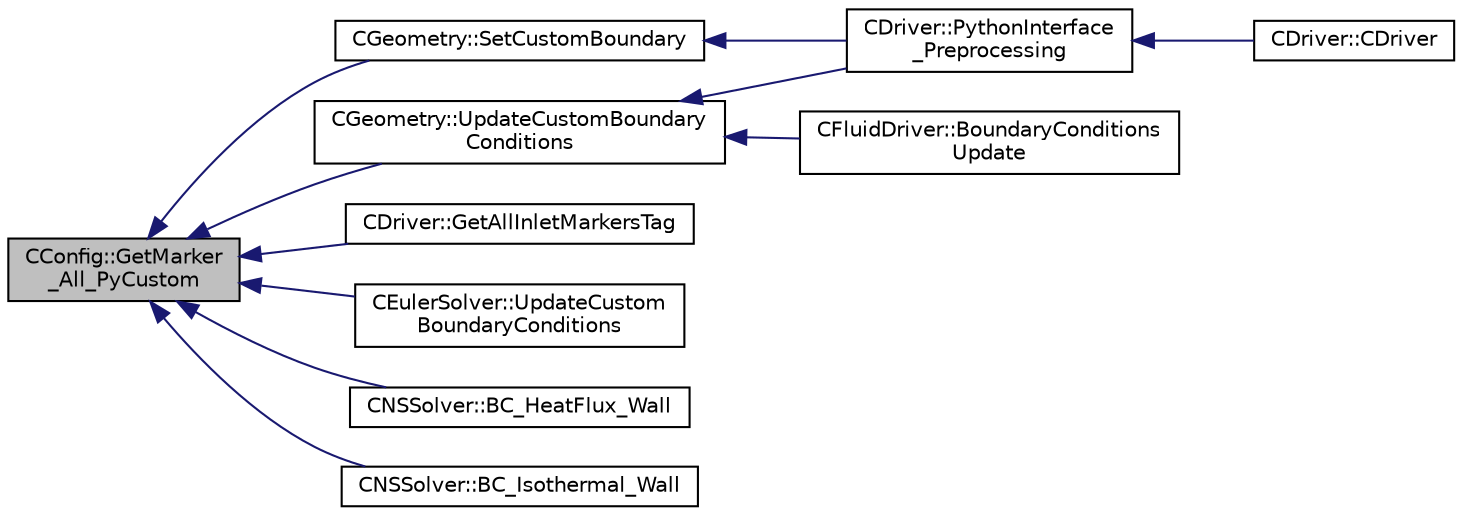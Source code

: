 digraph "CConfig::GetMarker_All_PyCustom"
{
  edge [fontname="Helvetica",fontsize="10",labelfontname="Helvetica",labelfontsize="10"];
  node [fontname="Helvetica",fontsize="10",shape=record];
  rankdir="LR";
  Node6767 [label="CConfig::GetMarker\l_All_PyCustom",height=0.2,width=0.4,color="black", fillcolor="grey75", style="filled", fontcolor="black"];
  Node6767 -> Node6768 [dir="back",color="midnightblue",fontsize="10",style="solid",fontname="Helvetica"];
  Node6768 [label="CGeometry::SetCustomBoundary",height=0.2,width=0.4,color="black", fillcolor="white", style="filled",URL="$class_c_geometry.html#a15dd9fe9352493c70f21b217bab034ea",tooltip="Set the data containers for customized boundary conditions. "];
  Node6768 -> Node6769 [dir="back",color="midnightblue",fontsize="10",style="solid",fontname="Helvetica"];
  Node6769 [label="CDriver::PythonInterface\l_Preprocessing",height=0.2,width=0.4,color="black", fillcolor="white", style="filled",URL="$class_c_driver.html#aff17f90d1f041cac6ddaf9d3f7450dbe",tooltip="Initialize Python interface functionalities. "];
  Node6769 -> Node6770 [dir="back",color="midnightblue",fontsize="10",style="solid",fontname="Helvetica"];
  Node6770 [label="CDriver::CDriver",height=0.2,width=0.4,color="black", fillcolor="white", style="filled",URL="$class_c_driver.html#a3fca4a013a6efa9bbb38fe78a86b5f3d",tooltip="Constructor of the class. "];
  Node6767 -> Node6771 [dir="back",color="midnightblue",fontsize="10",style="solid",fontname="Helvetica"];
  Node6771 [label="CGeometry::UpdateCustomBoundary\lConditions",height=0.2,width=0.4,color="black", fillcolor="white", style="filled",URL="$class_c_geometry.html#a65d6e849b384ed08a35930f360aedda6",tooltip="Update the multi-grid structure for the customized boundary conditions. "];
  Node6771 -> Node6769 [dir="back",color="midnightblue",fontsize="10",style="solid",fontname="Helvetica"];
  Node6771 -> Node6772 [dir="back",color="midnightblue",fontsize="10",style="solid",fontname="Helvetica"];
  Node6772 [label="CFluidDriver::BoundaryConditions\lUpdate",height=0.2,width=0.4,color="black", fillcolor="white", style="filled",URL="$class_c_fluid_driver.html#a8b928c1cdfe3939f98c61e0fc5eea91b",tooltip="Process the boundary conditions and update the multigrid structure. "];
  Node6767 -> Node6773 [dir="back",color="midnightblue",fontsize="10",style="solid",fontname="Helvetica"];
  Node6773 [label="CDriver::GetAllInletMarkersTag",height=0.2,width=0.4,color="black", fillcolor="white", style="filled",URL="$class_c_driver.html#aaf7ed6df4e3633c16b4ee7cafa054f3c",tooltip="Get all the (subsonic) inlet boundary markers tags. "];
  Node6767 -> Node6774 [dir="back",color="midnightblue",fontsize="10",style="solid",fontname="Helvetica"];
  Node6774 [label="CEulerSolver::UpdateCustom\lBoundaryConditions",height=0.2,width=0.4,color="black", fillcolor="white", style="filled",URL="$class_c_euler_solver.html#adcf751e6338e750ea4d9ff4121c1dd5a",tooltip="Update the multi-grid structure for the customized boundary conditions. "];
  Node6767 -> Node6775 [dir="back",color="midnightblue",fontsize="10",style="solid",fontname="Helvetica"];
  Node6775 [label="CNSSolver::BC_HeatFlux_Wall",height=0.2,width=0.4,color="black", fillcolor="white", style="filled",URL="$class_c_n_s_solver.html#a94ecf958fefe5b9f6135ac0e14d1ea80",tooltip="Impose a constant heat-flux condition at the wall. "];
  Node6767 -> Node6776 [dir="back",color="midnightblue",fontsize="10",style="solid",fontname="Helvetica"];
  Node6776 [label="CNSSolver::BC_Isothermal_Wall",height=0.2,width=0.4,color="black", fillcolor="white", style="filled",URL="$class_c_n_s_solver.html#acc95e1ac60fd8a27a8e44d1015c7deba",tooltip="Impose the Navier-Stokes boundary condition (strong). "];
}
